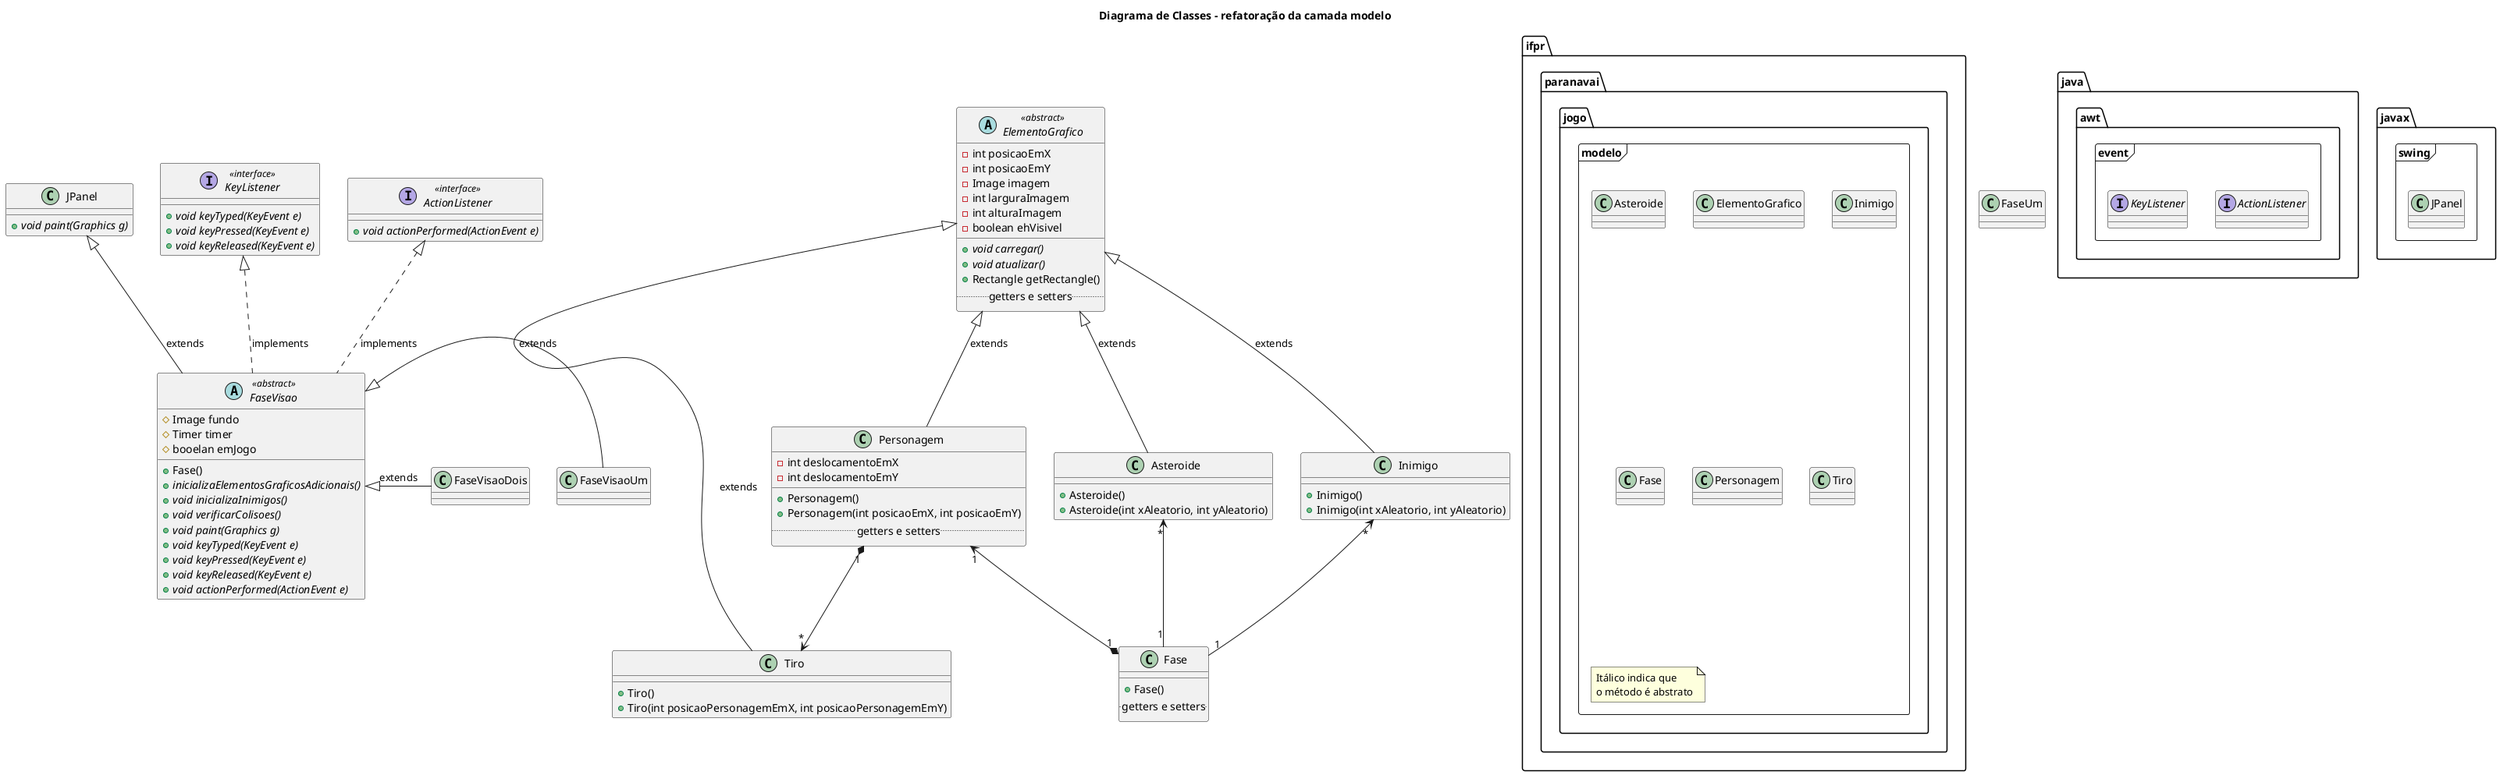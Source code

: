 @startuml

title Diagrama de Classes - refatoração da camada modelo

package ifpr.paranavai.jogo.modelo <<Frame>> {
    class Asteroide
    class ElementoGrafico
    class Inimigo
    class Fase
    class Personagem
    class Tiro
    note "Itálico indica que\no método é abstrato" as N1
}

package java.awt.event <<Frame>> {
    interface ActionListener
    interface KeyListener
}


package javax.swing <<Frame>> {
  class JPanel
}

class Asteroide{
    +Asteroide()
    +Asteroide(int xAleatorio, int yAleatorio)
}

abstract class ElementoGrafico <<abstract>> {
    -int posicaoEmX
    -int posicaoEmY
    -Image imagem
    -int larguraImagem
    -int alturaImagem 
    -boolean ehVisivel
    __
    +{abstract} void carregar()
    +{abstract} void atualizar()
    +Rectangle getRectangle()
    .. getters e setters ..
}

class Fase {
    __
    +Fase()
    .. getters e setters ..
}

abstract class FaseVisao <<abstract>>{
    #Image fundo
    #Timer timer
    #booelan emJogo
    +Fase()
    +{abstract}inicializaElementosGraficosAdicionais()
    +{abstract} void inicializaInimigos()    
    +{abstract} void verificarColisoes()
    +{abstract} void paint(Graphics g)
    +{abstract} void keyTyped(KeyEvent e)
    +{abstract} void keyPressed(KeyEvent e)
    +{abstract} void keyReleased(KeyEvent e)
    +{abstract} void actionPerformed(ActionEvent e)
}

class Personagem{
    -int deslocamentoEmX
    -int deslocamentoEmY
    __
    +Personagem()
    +Personagem(int posicaoEmX, int posicaoEmY)
    .. getters e setters ..
}

class Inimigo{
    +Inimigo()
    +Inimigo(int xAleatorio, int yAleatorio)
}

class Tiro {
    +Tiro()
    +Tiro(int posicaoPersonagemEmX, int posicaoPersonagemEmY)
}

class FaseUm {    
    
}

class JPanel{
    +{abstract} void paint(Graphics g)
}
interface ActionListener <<interface>> {
    +{abstract} void actionPerformed(ActionEvent e)
}

interface KeyListener <<interface>> {
    +{abstract} void keyTyped(KeyEvent e)
    +{abstract} void keyPressed(KeyEvent e)
    +{abstract} void keyReleased(KeyEvent e)
}

Fase "1" *-left-> "1" Personagem
Inimigo "*" <-down- "1" Fase
Asteroide "*" <-down- "1" Fase

Personagem "1" *--> "*" Tiro
Personagem -up-|> ElementoGrafico: extends

Tiro -up-|> ElementoGrafico: extends

Inimigo -up-|> ElementoGrafico: extends

Asteroide -up-|> ElementoGrafico: extends

FaseVisao -up-|> JPanel: extends
FaseVisao -up.|> ActionListener: implements
FaseVisao -up.|> KeyListener: implements
FaseVisaoUm -left-|> FaseVisao: extends
FaseVisaoDois -left-|> FaseVisao: extends

@enduml